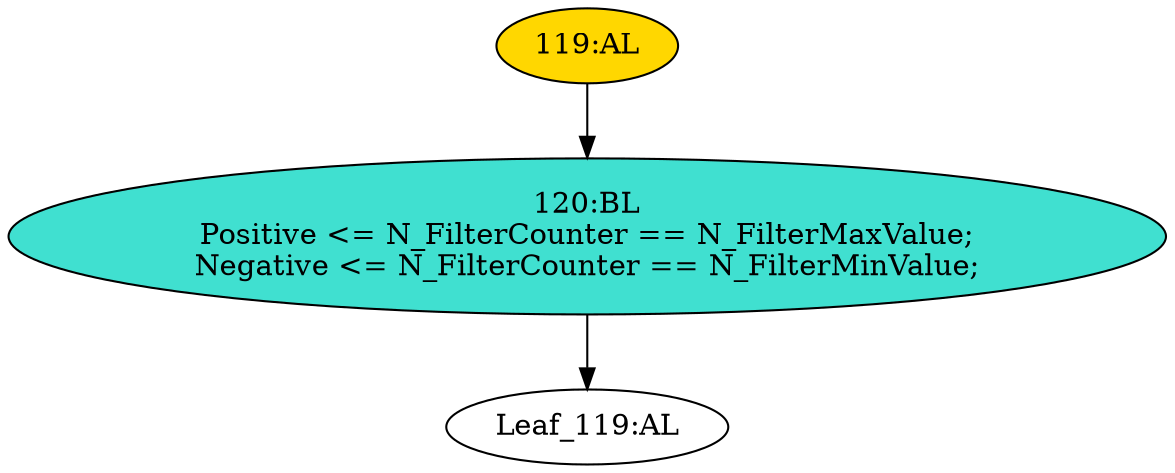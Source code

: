 strict digraph "" {
	node [label="\N"];
	"120:BL"	 [ast="<pyverilog.vparser.ast.Block object at 0x7ff061cd9690>",
		fillcolor=turquoise,
		label="120:BL
Positive <= N_FilterCounter == N_FilterMaxValue;
Negative <= N_FilterCounter == N_FilterMinValue;",
		statements="[<pyverilog.vparser.ast.NonblockingSubstitution object at 0x7ff061cb2610>, <pyverilog.vparser.ast.NonblockingSubstitution object \
at 0x7ff061cd9310>]",
		style=filled,
		typ=Block];
	"Leaf_119:AL"	 [def_var="['Positive', 'Negative']",
		label="Leaf_119:AL"];
	"120:BL" -> "Leaf_119:AL"	 [cond="[]",
		lineno=None];
	"119:AL"	 [ast="<pyverilog.vparser.ast.Always object at 0x7ff061cd96d0>",
		clk_sens=True,
		fillcolor=gold,
		label="119:AL",
		sens="['MainClock']",
		statements="[]",
		style=filled,
		typ=Always,
		use_var="['N_FilterCounter']"];
	"119:AL" -> "120:BL"	 [cond="[]",
		lineno=None];
}

